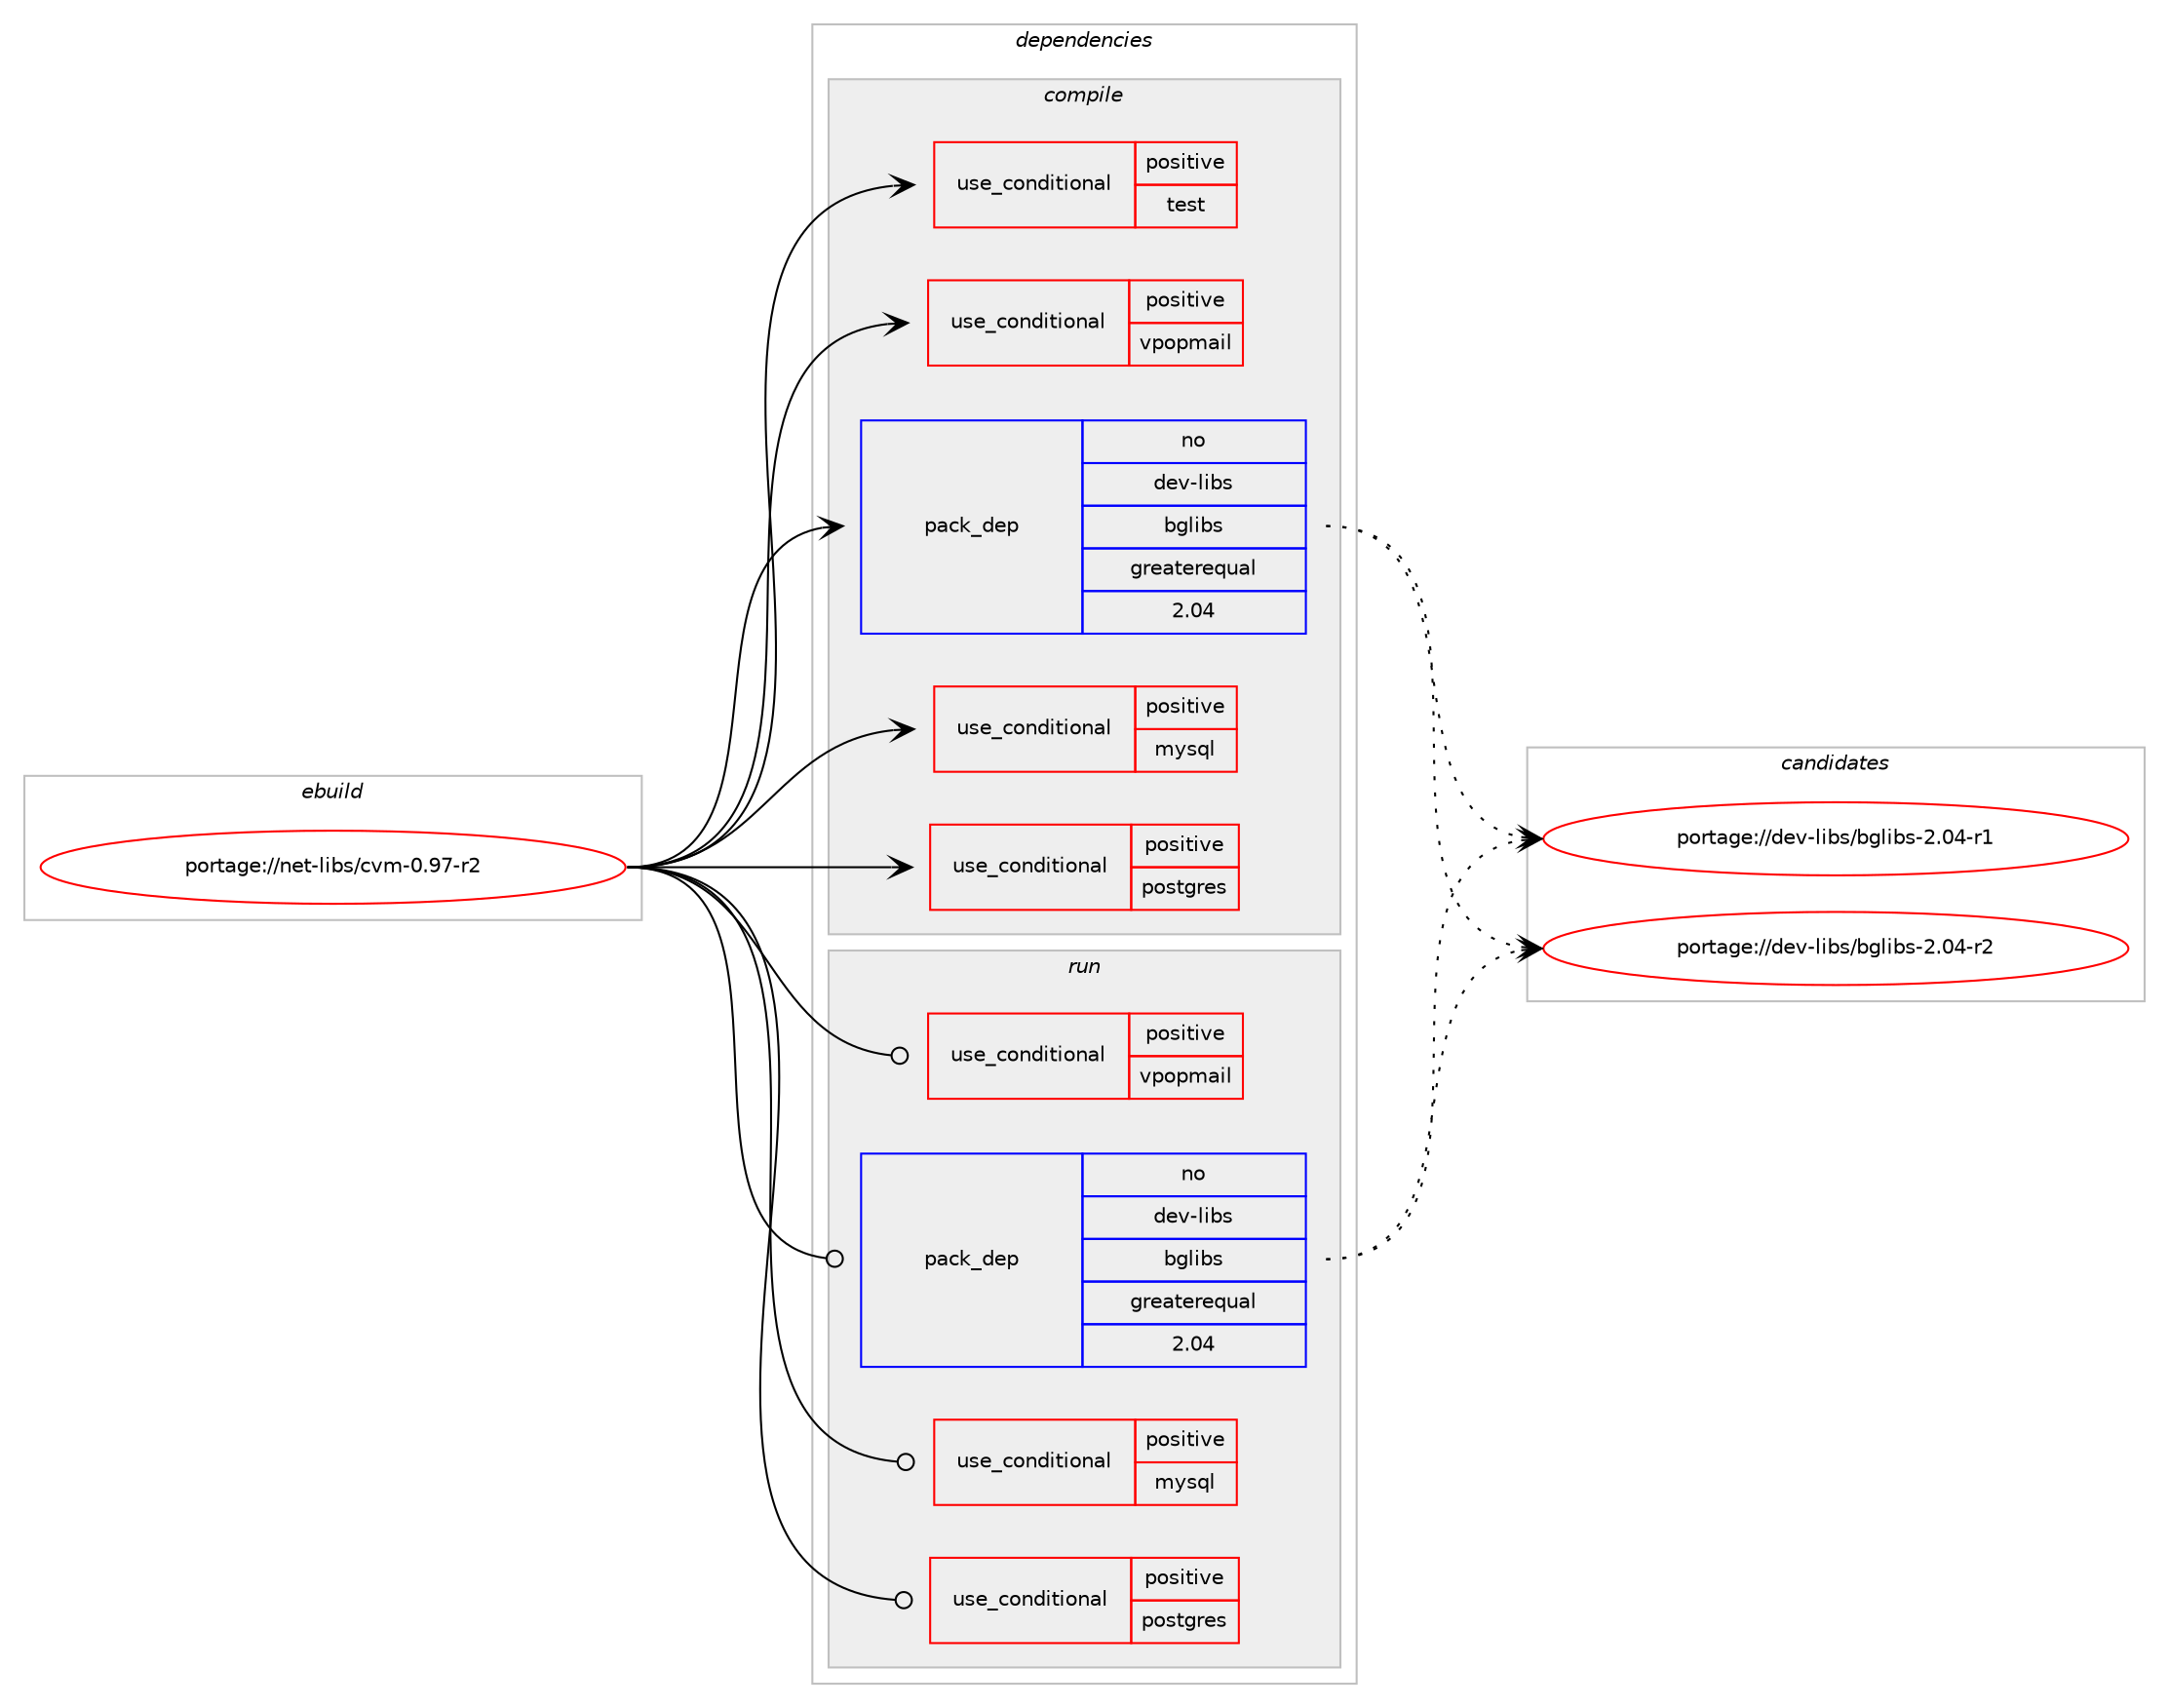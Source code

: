 digraph prolog {

# *************
# Graph options
# *************

newrank=true;
concentrate=true;
compound=true;
graph [rankdir=LR,fontname=Helvetica,fontsize=10,ranksep=1.5];#, ranksep=2.5, nodesep=0.2];
edge  [arrowhead=vee];
node  [fontname=Helvetica,fontsize=10];

# **********
# The ebuild
# **********

subgraph cluster_leftcol {
color=gray;
rank=same;
label=<<i>ebuild</i>>;
id [label="portage://net-libs/cvm-0.97-r2", color=red, width=4, href="../net-libs/cvm-0.97-r2.svg"];
}

# ****************
# The dependencies
# ****************

subgraph cluster_midcol {
color=gray;
label=<<i>dependencies</i>>;
subgraph cluster_compile {
fillcolor="#eeeeee";
style=filled;
label=<<i>compile</i>>;
subgraph cond90830 {
dependency182374 [label=<<TABLE BORDER="0" CELLBORDER="1" CELLSPACING="0" CELLPADDING="4"><TR><TD ROWSPAN="3" CELLPADDING="10">use_conditional</TD></TR><TR><TD>positive</TD></TR><TR><TD>mysql</TD></TR></TABLE>>, shape=none, color=red];
# *** BEGIN UNKNOWN DEPENDENCY TYPE (TODO) ***
# dependency182374 -> package_dependency(portage://net-libs/cvm-0.97-r2,install,no,dev-db,mysql-connector-c,none,[,,],[slot(0),equal],[])
# *** END UNKNOWN DEPENDENCY TYPE (TODO) ***

}
id:e -> dependency182374:w [weight=20,style="solid",arrowhead="vee"];
subgraph cond90831 {
dependency182375 [label=<<TABLE BORDER="0" CELLBORDER="1" CELLSPACING="0" CELLPADDING="4"><TR><TD ROWSPAN="3" CELLPADDING="10">use_conditional</TD></TR><TR><TD>positive</TD></TR><TR><TD>postgres</TD></TR></TABLE>>, shape=none, color=red];
# *** BEGIN UNKNOWN DEPENDENCY TYPE (TODO) ***
# dependency182375 -> package_dependency(portage://net-libs/cvm-0.97-r2,install,no,dev-db,postgresql,none,[,,],any_different_slot,[use(enable(server),none)])
# *** END UNKNOWN DEPENDENCY TYPE (TODO) ***

}
id:e -> dependency182375:w [weight=20,style="solid",arrowhead="vee"];
subgraph cond90832 {
dependency182376 [label=<<TABLE BORDER="0" CELLBORDER="1" CELLSPACING="0" CELLPADDING="4"><TR><TD ROWSPAN="3" CELLPADDING="10">use_conditional</TD></TR><TR><TD>positive</TD></TR><TR><TD>test</TD></TR></TABLE>>, shape=none, color=red];
# *** BEGIN UNKNOWN DEPENDENCY TYPE (TODO) ***
# dependency182376 -> package_dependency(portage://net-libs/cvm-0.97-r2,install,no,app-editors,vim,none,[,,],[],[])
# *** END UNKNOWN DEPENDENCY TYPE (TODO) ***

# *** BEGIN UNKNOWN DEPENDENCY TYPE (TODO) ***
# dependency182376 -> package_dependency(portage://net-libs/cvm-0.97-r2,install,no,dev-db,sqlite,none,[,,],[],[])
# *** END UNKNOWN DEPENDENCY TYPE (TODO) ***

}
id:e -> dependency182376:w [weight=20,style="solid",arrowhead="vee"];
subgraph cond90833 {
dependency182377 [label=<<TABLE BORDER="0" CELLBORDER="1" CELLSPACING="0" CELLPADDING="4"><TR><TD ROWSPAN="3" CELLPADDING="10">use_conditional</TD></TR><TR><TD>positive</TD></TR><TR><TD>vpopmail</TD></TR></TABLE>>, shape=none, color=red];
# *** BEGIN UNKNOWN DEPENDENCY TYPE (TODO) ***
# dependency182377 -> package_dependency(portage://net-libs/cvm-0.97-r2,install,no,net-mail,vpopmail,none,[,,],[],[])
# *** END UNKNOWN DEPENDENCY TYPE (TODO) ***

}
id:e -> dependency182377:w [weight=20,style="solid",arrowhead="vee"];
# *** BEGIN UNKNOWN DEPENDENCY TYPE (TODO) ***
# id -> package_dependency(portage://net-libs/cvm-0.97-r2,install,no,dev-db,cdb,none,[,,],any_same_slot,[])
# *** END UNKNOWN DEPENDENCY TYPE (TODO) ***

subgraph pack88955 {
dependency182378 [label=<<TABLE BORDER="0" CELLBORDER="1" CELLSPACING="0" CELLPADDING="4" WIDTH="220"><TR><TD ROWSPAN="6" CELLPADDING="30">pack_dep</TD></TR><TR><TD WIDTH="110">no</TD></TR><TR><TD>dev-libs</TD></TR><TR><TD>bglibs</TD></TR><TR><TD>greaterequal</TD></TR><TR><TD>2.04</TD></TR></TABLE>>, shape=none, color=blue];
}
id:e -> dependency182378:w [weight=20,style="solid",arrowhead="vee"];
# *** BEGIN UNKNOWN DEPENDENCY TYPE (TODO) ***
# id -> package_dependency(portage://net-libs/cvm-0.97-r2,install,no,virtual,libcrypt,none,[,,],any_same_slot,[])
# *** END UNKNOWN DEPENDENCY TYPE (TODO) ***

}
subgraph cluster_compileandrun {
fillcolor="#eeeeee";
style=filled;
label=<<i>compile and run</i>>;
}
subgraph cluster_run {
fillcolor="#eeeeee";
style=filled;
label=<<i>run</i>>;
subgraph cond90834 {
dependency182379 [label=<<TABLE BORDER="0" CELLBORDER="1" CELLSPACING="0" CELLPADDING="4"><TR><TD ROWSPAN="3" CELLPADDING="10">use_conditional</TD></TR><TR><TD>positive</TD></TR><TR><TD>mysql</TD></TR></TABLE>>, shape=none, color=red];
# *** BEGIN UNKNOWN DEPENDENCY TYPE (TODO) ***
# dependency182379 -> package_dependency(portage://net-libs/cvm-0.97-r2,run,no,dev-db,mysql-connector-c,none,[,,],[slot(0),equal],[])
# *** END UNKNOWN DEPENDENCY TYPE (TODO) ***

}
id:e -> dependency182379:w [weight=20,style="solid",arrowhead="odot"];
subgraph cond90835 {
dependency182380 [label=<<TABLE BORDER="0" CELLBORDER="1" CELLSPACING="0" CELLPADDING="4"><TR><TD ROWSPAN="3" CELLPADDING="10">use_conditional</TD></TR><TR><TD>positive</TD></TR><TR><TD>postgres</TD></TR></TABLE>>, shape=none, color=red];
# *** BEGIN UNKNOWN DEPENDENCY TYPE (TODO) ***
# dependency182380 -> package_dependency(portage://net-libs/cvm-0.97-r2,run,no,dev-db,postgresql,none,[,,],any_different_slot,[use(enable(server),none)])
# *** END UNKNOWN DEPENDENCY TYPE (TODO) ***

}
id:e -> dependency182380:w [weight=20,style="solid",arrowhead="odot"];
subgraph cond90836 {
dependency182381 [label=<<TABLE BORDER="0" CELLBORDER="1" CELLSPACING="0" CELLPADDING="4"><TR><TD ROWSPAN="3" CELLPADDING="10">use_conditional</TD></TR><TR><TD>positive</TD></TR><TR><TD>vpopmail</TD></TR></TABLE>>, shape=none, color=red];
# *** BEGIN UNKNOWN DEPENDENCY TYPE (TODO) ***
# dependency182381 -> package_dependency(portage://net-libs/cvm-0.97-r2,run,no,net-mail,vpopmail,none,[,,],[],[])
# *** END UNKNOWN DEPENDENCY TYPE (TODO) ***

}
id:e -> dependency182381:w [weight=20,style="solid",arrowhead="odot"];
# *** BEGIN UNKNOWN DEPENDENCY TYPE (TODO) ***
# id -> package_dependency(portage://net-libs/cvm-0.97-r2,run,no,dev-db,cdb,none,[,,],any_same_slot,[])
# *** END UNKNOWN DEPENDENCY TYPE (TODO) ***

subgraph pack88956 {
dependency182382 [label=<<TABLE BORDER="0" CELLBORDER="1" CELLSPACING="0" CELLPADDING="4" WIDTH="220"><TR><TD ROWSPAN="6" CELLPADDING="30">pack_dep</TD></TR><TR><TD WIDTH="110">no</TD></TR><TR><TD>dev-libs</TD></TR><TR><TD>bglibs</TD></TR><TR><TD>greaterequal</TD></TR><TR><TD>2.04</TD></TR></TABLE>>, shape=none, color=blue];
}
id:e -> dependency182382:w [weight=20,style="solid",arrowhead="odot"];
# *** BEGIN UNKNOWN DEPENDENCY TYPE (TODO) ***
# id -> package_dependency(portage://net-libs/cvm-0.97-r2,run,no,virtual,libcrypt,none,[,,],any_same_slot,[])
# *** END UNKNOWN DEPENDENCY TYPE (TODO) ***

}
}

# **************
# The candidates
# **************

subgraph cluster_choices {
rank=same;
color=gray;
label=<<i>candidates</i>>;

subgraph choice88955 {
color=black;
nodesep=1;
choice100101118451081059811547981031081059811545504648524511449 [label="portage://dev-libs/bglibs-2.04-r1", color=red, width=4,href="../dev-libs/bglibs-2.04-r1.svg"];
choice100101118451081059811547981031081059811545504648524511450 [label="portage://dev-libs/bglibs-2.04-r2", color=red, width=4,href="../dev-libs/bglibs-2.04-r2.svg"];
dependency182378:e -> choice100101118451081059811547981031081059811545504648524511449:w [style=dotted,weight="100"];
dependency182378:e -> choice100101118451081059811547981031081059811545504648524511450:w [style=dotted,weight="100"];
}
subgraph choice88956 {
color=black;
nodesep=1;
choice100101118451081059811547981031081059811545504648524511449 [label="portage://dev-libs/bglibs-2.04-r1", color=red, width=4,href="../dev-libs/bglibs-2.04-r1.svg"];
choice100101118451081059811547981031081059811545504648524511450 [label="portage://dev-libs/bglibs-2.04-r2", color=red, width=4,href="../dev-libs/bglibs-2.04-r2.svg"];
dependency182382:e -> choice100101118451081059811547981031081059811545504648524511449:w [style=dotted,weight="100"];
dependency182382:e -> choice100101118451081059811547981031081059811545504648524511450:w [style=dotted,weight="100"];
}
}

}
